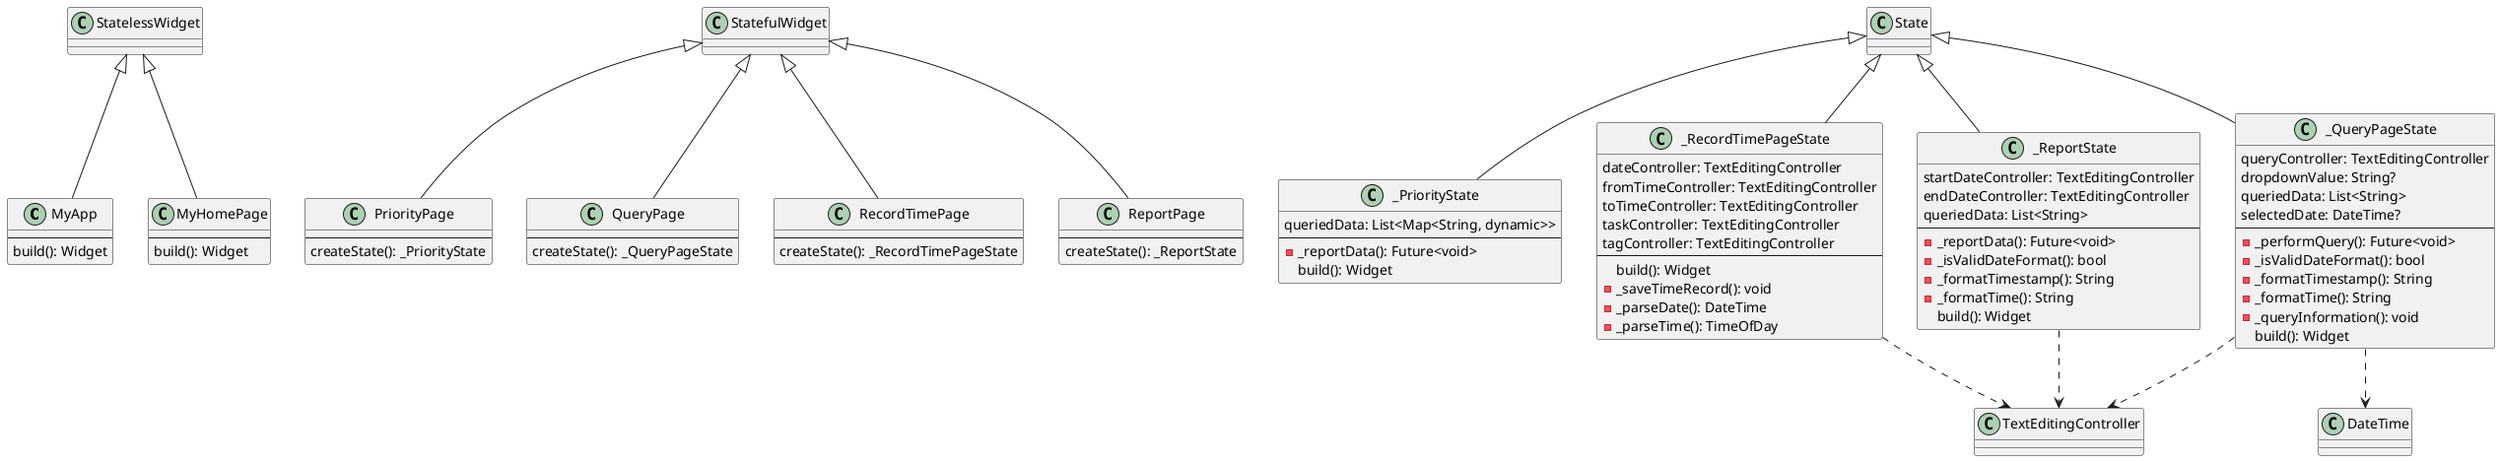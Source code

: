@startuml
class MyApp {
---
build(): Widget
}
StatelessWidget <|-- MyApp
class MyHomePage {
---
build(): Widget
}
StatelessWidget <|-- MyHomePage
class PriorityPage {
---
createState(): _PriorityState
}
StatefulWidget <|-- PriorityPage
class _PriorityState {
queriedData: List<Map<String, dynamic>>
---
-_reportData(): Future<void>
build(): Widget
}
State <|-- _PriorityState
class QueryPage {
---
createState(): _QueryPageState
}
StatefulWidget <|-- QueryPage
class _QueryPageState {
queryController: TextEditingController
dropdownValue: String?
queriedData: List<String>
selectedDate: DateTime?
---
-_performQuery(): Future<void>
-_isValidDateFormat(): bool
-_formatTimestamp(): String
-_formatTime(): String
-_queryInformation(): void
build(): Widget
}
State <|-- _QueryPageState
_QueryPageState ..> TextEditingController
_QueryPageState ..> DateTime
class RecordTimePage {
---
createState(): _RecordTimePageState
}
StatefulWidget <|-- RecordTimePage
class _RecordTimePageState {
dateController: TextEditingController
fromTimeController: TextEditingController
toTimeController: TextEditingController
taskController: TextEditingController
tagController: TextEditingController
---
build(): Widget
-_saveTimeRecord(): void
-_parseDate(): DateTime
-_parseTime(): TimeOfDay
}
State <|-- _RecordTimePageState
_RecordTimePageState ..> TextEditingController
class ReportPage {
---
createState(): _ReportState
}
StatefulWidget <|-- ReportPage
class _ReportState {
startDateController: TextEditingController
endDateController: TextEditingController
queriedData: List<String>
---
-_reportData(): Future<void>
-_isValidDateFormat(): bool
-_formatTimestamp(): String
-_formatTime(): String
build(): Widget
}
State <|-- _ReportState
_ReportState ..> TextEditingController
@enduml

